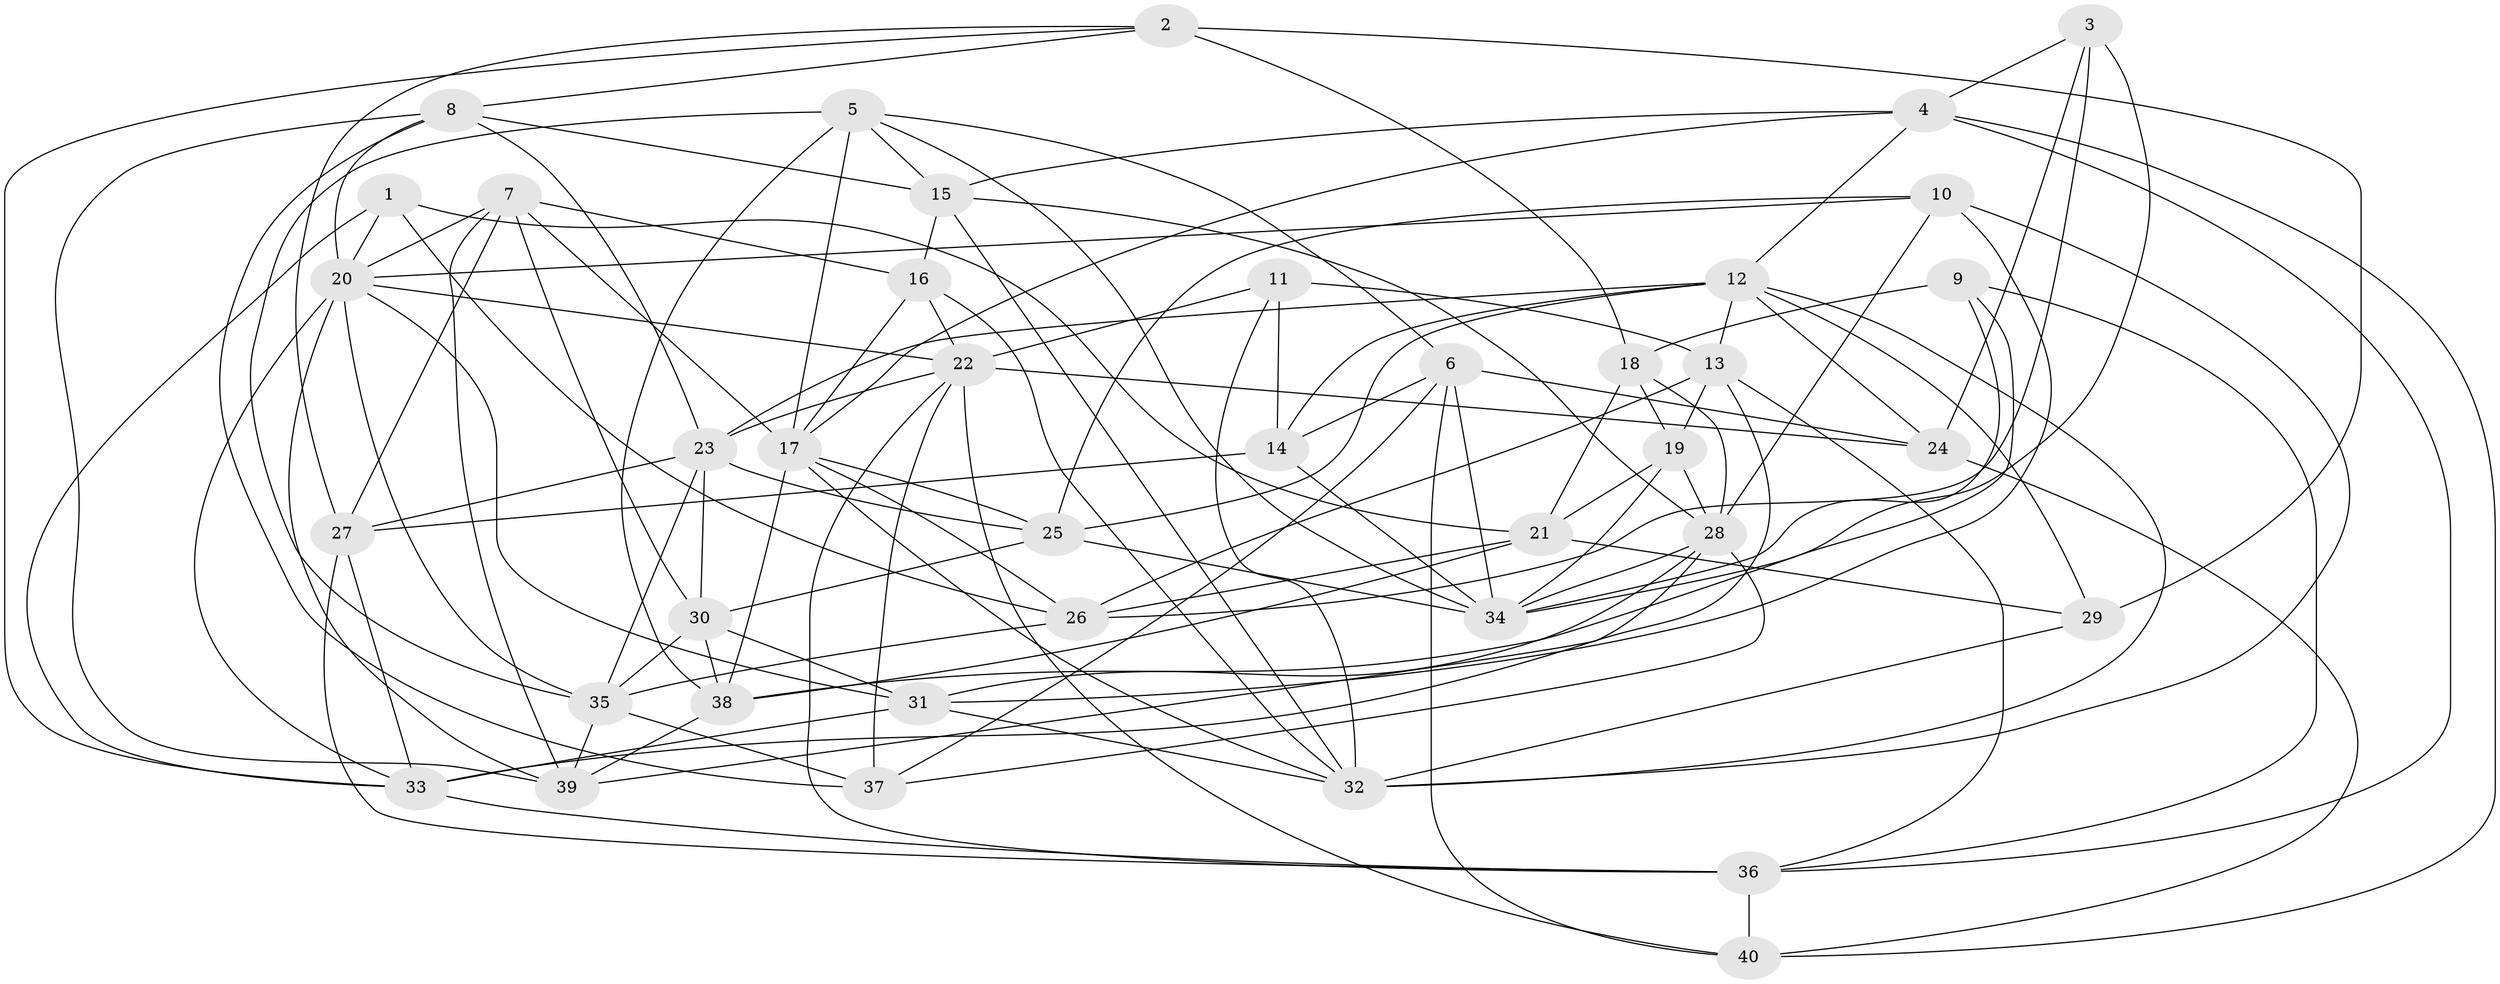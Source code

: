 // original degree distribution, {4: 1.0}
// Generated by graph-tools (version 1.1) at 2025/38/03/04/25 23:38:08]
// undirected, 40 vertices, 120 edges
graph export_dot {
  node [color=gray90,style=filled];
  1;
  2;
  3;
  4;
  5;
  6;
  7;
  8;
  9;
  10;
  11;
  12;
  13;
  14;
  15;
  16;
  17;
  18;
  19;
  20;
  21;
  22;
  23;
  24;
  25;
  26;
  27;
  28;
  29;
  30;
  31;
  32;
  33;
  34;
  35;
  36;
  37;
  38;
  39;
  40;
  1 -- 20 [weight=1.0];
  1 -- 21 [weight=1.0];
  1 -- 26 [weight=1.0];
  1 -- 33 [weight=1.0];
  2 -- 8 [weight=1.0];
  2 -- 18 [weight=1.0];
  2 -- 27 [weight=1.0];
  2 -- 29 [weight=2.0];
  2 -- 33 [weight=1.0];
  3 -- 4 [weight=1.0];
  3 -- 24 [weight=1.0];
  3 -- 26 [weight=1.0];
  3 -- 34 [weight=1.0];
  4 -- 12 [weight=1.0];
  4 -- 15 [weight=1.0];
  4 -- 17 [weight=1.0];
  4 -- 36 [weight=1.0];
  4 -- 40 [weight=1.0];
  5 -- 6 [weight=1.0];
  5 -- 15 [weight=1.0];
  5 -- 17 [weight=1.0];
  5 -- 34 [weight=1.0];
  5 -- 35 [weight=1.0];
  5 -- 38 [weight=1.0];
  6 -- 14 [weight=1.0];
  6 -- 24 [weight=1.0];
  6 -- 34 [weight=1.0];
  6 -- 37 [weight=1.0];
  6 -- 40 [weight=1.0];
  7 -- 16 [weight=1.0];
  7 -- 17 [weight=1.0];
  7 -- 20 [weight=1.0];
  7 -- 27 [weight=1.0];
  7 -- 30 [weight=1.0];
  7 -- 39 [weight=1.0];
  8 -- 15 [weight=1.0];
  8 -- 20 [weight=1.0];
  8 -- 23 [weight=1.0];
  8 -- 37 [weight=1.0];
  8 -- 39 [weight=1.0];
  9 -- 18 [weight=2.0];
  9 -- 34 [weight=1.0];
  9 -- 36 [weight=2.0];
  9 -- 38 [weight=1.0];
  10 -- 20 [weight=1.0];
  10 -- 25 [weight=1.0];
  10 -- 28 [weight=1.0];
  10 -- 31 [weight=1.0];
  10 -- 32 [weight=2.0];
  11 -- 13 [weight=1.0];
  11 -- 14 [weight=1.0];
  11 -- 22 [weight=1.0];
  11 -- 32 [weight=1.0];
  12 -- 13 [weight=1.0];
  12 -- 14 [weight=1.0];
  12 -- 23 [weight=2.0];
  12 -- 24 [weight=2.0];
  12 -- 25 [weight=1.0];
  12 -- 29 [weight=1.0];
  12 -- 32 [weight=1.0];
  13 -- 19 [weight=1.0];
  13 -- 26 [weight=1.0];
  13 -- 33 [weight=1.0];
  13 -- 36 [weight=1.0];
  14 -- 27 [weight=1.0];
  14 -- 34 [weight=2.0];
  15 -- 16 [weight=1.0];
  15 -- 28 [weight=1.0];
  15 -- 32 [weight=1.0];
  16 -- 17 [weight=1.0];
  16 -- 22 [weight=2.0];
  16 -- 32 [weight=1.0];
  17 -- 25 [weight=1.0];
  17 -- 26 [weight=1.0];
  17 -- 32 [weight=1.0];
  17 -- 38 [weight=1.0];
  18 -- 19 [weight=1.0];
  18 -- 21 [weight=1.0];
  18 -- 28 [weight=1.0];
  19 -- 21 [weight=1.0];
  19 -- 28 [weight=1.0];
  19 -- 34 [weight=2.0];
  20 -- 22 [weight=2.0];
  20 -- 31 [weight=1.0];
  20 -- 33 [weight=1.0];
  20 -- 35 [weight=1.0];
  20 -- 39 [weight=1.0];
  21 -- 26 [weight=1.0];
  21 -- 29 [weight=1.0];
  21 -- 38 [weight=1.0];
  22 -- 23 [weight=1.0];
  22 -- 24 [weight=1.0];
  22 -- 36 [weight=1.0];
  22 -- 37 [weight=1.0];
  22 -- 40 [weight=1.0];
  23 -- 25 [weight=1.0];
  23 -- 27 [weight=1.0];
  23 -- 30 [weight=1.0];
  23 -- 35 [weight=1.0];
  24 -- 40 [weight=1.0];
  25 -- 30 [weight=1.0];
  25 -- 34 [weight=1.0];
  26 -- 35 [weight=1.0];
  27 -- 33 [weight=1.0];
  27 -- 36 [weight=1.0];
  28 -- 31 [weight=1.0];
  28 -- 34 [weight=1.0];
  28 -- 37 [weight=1.0];
  28 -- 39 [weight=1.0];
  29 -- 32 [weight=2.0];
  30 -- 31 [weight=1.0];
  30 -- 35 [weight=1.0];
  30 -- 38 [weight=1.0];
  31 -- 32 [weight=1.0];
  31 -- 33 [weight=1.0];
  33 -- 36 [weight=2.0];
  35 -- 37 [weight=2.0];
  35 -- 39 [weight=1.0];
  36 -- 40 [weight=2.0];
  38 -- 39 [weight=1.0];
}
